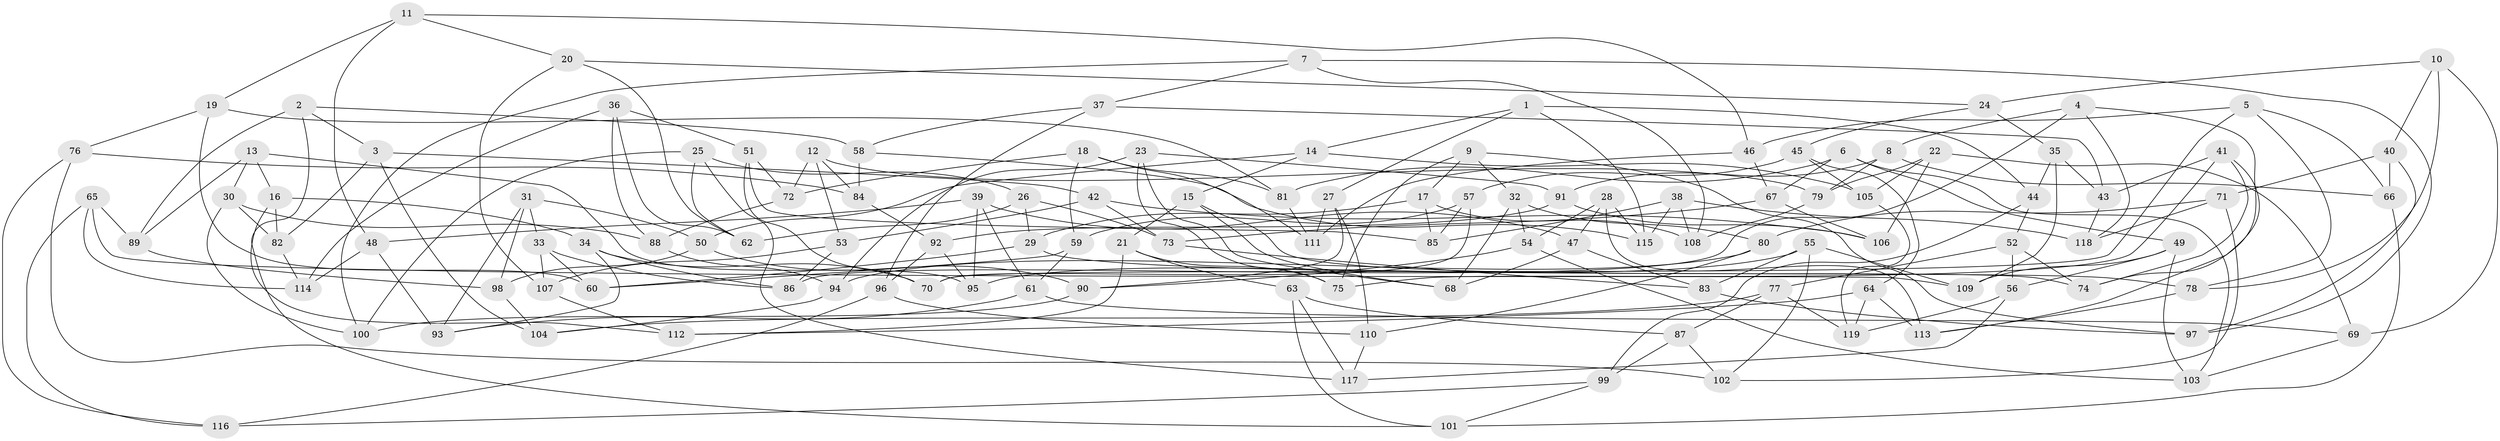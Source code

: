 // Generated by graph-tools (version 1.1) at 2025/11/02/27/25 16:11:47]
// undirected, 119 vertices, 238 edges
graph export_dot {
graph [start="1"]
  node [color=gray90,style=filled];
  1;
  2;
  3;
  4;
  5;
  6;
  7;
  8;
  9;
  10;
  11;
  12;
  13;
  14;
  15;
  16;
  17;
  18;
  19;
  20;
  21;
  22;
  23;
  24;
  25;
  26;
  27;
  28;
  29;
  30;
  31;
  32;
  33;
  34;
  35;
  36;
  37;
  38;
  39;
  40;
  41;
  42;
  43;
  44;
  45;
  46;
  47;
  48;
  49;
  50;
  51;
  52;
  53;
  54;
  55;
  56;
  57;
  58;
  59;
  60;
  61;
  62;
  63;
  64;
  65;
  66;
  67;
  68;
  69;
  70;
  71;
  72;
  73;
  74;
  75;
  76;
  77;
  78;
  79;
  80;
  81;
  82;
  83;
  84;
  85;
  86;
  87;
  88;
  89;
  90;
  91;
  92;
  93;
  94;
  95;
  96;
  97;
  98;
  99;
  100;
  101;
  102;
  103;
  104;
  105;
  106;
  107;
  108;
  109;
  110;
  111;
  112;
  113;
  114;
  115;
  116;
  117;
  118;
  119;
  1 -- 115;
  1 -- 27;
  1 -- 14;
  1 -- 44;
  2 -- 89;
  2 -- 58;
  2 -- 3;
  2 -- 101;
  3 -- 42;
  3 -- 82;
  3 -- 104;
  4 -- 8;
  4 -- 86;
  4 -- 118;
  4 -- 74;
  5 -- 66;
  5 -- 78;
  5 -- 46;
  5 -- 70;
  6 -- 103;
  6 -- 67;
  6 -- 81;
  6 -- 49;
  7 -- 100;
  7 -- 97;
  7 -- 108;
  7 -- 37;
  8 -- 79;
  8 -- 91;
  8 -- 66;
  9 -- 75;
  9 -- 32;
  9 -- 17;
  9 -- 97;
  10 -- 40;
  10 -- 69;
  10 -- 24;
  10 -- 78;
  11 -- 48;
  11 -- 46;
  11 -- 20;
  11 -- 19;
  12 -- 53;
  12 -- 72;
  12 -- 79;
  12 -- 84;
  13 -- 16;
  13 -- 95;
  13 -- 89;
  13 -- 30;
  14 -- 15;
  14 -- 105;
  14 -- 50;
  15 -- 68;
  15 -- 21;
  15 -- 74;
  16 -- 34;
  16 -- 112;
  16 -- 82;
  17 -- 108;
  17 -- 85;
  17 -- 29;
  18 -- 81;
  18 -- 59;
  18 -- 72;
  18 -- 111;
  19 -- 81;
  19 -- 76;
  19 -- 60;
  20 -- 62;
  20 -- 107;
  20 -- 24;
  21 -- 63;
  21 -- 112;
  21 -- 75;
  22 -- 69;
  22 -- 105;
  22 -- 106;
  22 -- 79;
  23 -- 68;
  23 -- 91;
  23 -- 94;
  23 -- 75;
  24 -- 35;
  24 -- 45;
  25 -- 62;
  25 -- 100;
  25 -- 117;
  25 -- 26;
  26 -- 62;
  26 -- 29;
  26 -- 73;
  27 -- 90;
  27 -- 110;
  27 -- 111;
  28 -- 113;
  28 -- 47;
  28 -- 54;
  28 -- 115;
  29 -- 60;
  29 -- 78;
  30 -- 88;
  30 -- 82;
  30 -- 100;
  31 -- 33;
  31 -- 50;
  31 -- 98;
  31 -- 93;
  32 -- 68;
  32 -- 54;
  32 -- 80;
  33 -- 86;
  33 -- 60;
  33 -- 107;
  34 -- 93;
  34 -- 86;
  34 -- 70;
  35 -- 44;
  35 -- 43;
  35 -- 109;
  36 -- 114;
  36 -- 62;
  36 -- 88;
  36 -- 51;
  37 -- 43;
  37 -- 96;
  37 -- 58;
  38 -- 85;
  38 -- 115;
  38 -- 108;
  38 -- 118;
  39 -- 47;
  39 -- 95;
  39 -- 61;
  39 -- 48;
  40 -- 97;
  40 -- 71;
  40 -- 66;
  41 -- 74;
  41 -- 75;
  41 -- 113;
  41 -- 43;
  42 -- 106;
  42 -- 53;
  42 -- 73;
  43 -- 118;
  44 -- 52;
  44 -- 99;
  45 -- 105;
  45 -- 64;
  45 -- 57;
  46 -- 67;
  46 -- 111;
  47 -- 68;
  47 -- 83;
  48 -- 114;
  48 -- 93;
  49 -- 109;
  49 -- 103;
  49 -- 56;
  50 -- 90;
  50 -- 98;
  51 -- 85;
  51 -- 72;
  51 -- 70;
  52 -- 56;
  52 -- 77;
  52 -- 74;
  53 -- 86;
  53 -- 107;
  54 -- 90;
  54 -- 103;
  55 -- 95;
  55 -- 109;
  55 -- 83;
  55 -- 102;
  56 -- 117;
  56 -- 119;
  57 -- 59;
  57 -- 70;
  57 -- 85;
  58 -- 115;
  58 -- 84;
  59 -- 61;
  59 -- 60;
  61 -- 93;
  61 -- 69;
  63 -- 87;
  63 -- 101;
  63 -- 117;
  64 -- 119;
  64 -- 112;
  64 -- 113;
  65 -- 109;
  65 -- 89;
  65 -- 116;
  65 -- 114;
  66 -- 101;
  67 -- 106;
  67 -- 73;
  69 -- 103;
  71 -- 80;
  71 -- 102;
  71 -- 118;
  72 -- 88;
  73 -- 83;
  76 -- 116;
  76 -- 84;
  76 -- 102;
  77 -- 87;
  77 -- 119;
  77 -- 104;
  78 -- 113;
  79 -- 108;
  80 -- 94;
  80 -- 110;
  81 -- 111;
  82 -- 114;
  83 -- 97;
  84 -- 92;
  87 -- 102;
  87 -- 99;
  88 -- 94;
  89 -- 98;
  90 -- 100;
  91 -- 106;
  91 -- 92;
  92 -- 95;
  92 -- 96;
  94 -- 104;
  96 -- 116;
  96 -- 110;
  98 -- 104;
  99 -- 116;
  99 -- 101;
  105 -- 119;
  107 -- 112;
  110 -- 117;
}
